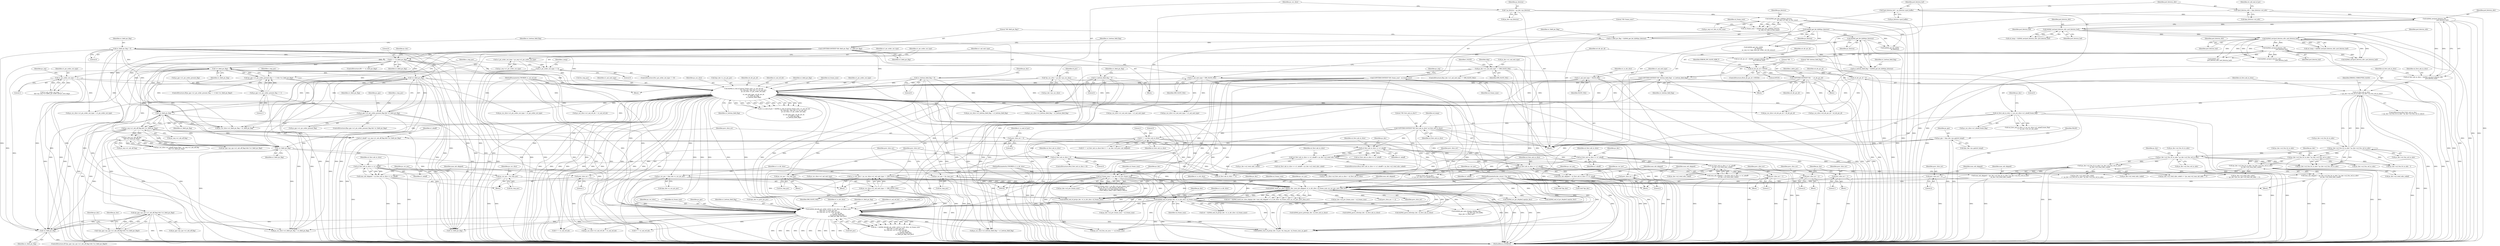 digraph "0_Android_8b5fd8f24eba5dd19ab2f80ea11a9125aa882ae2@pointer" {
"1001570" [label="(Call,(ps_pps->ps_sps->u1_mb_aff_flag) && (!u1_field_pic_flag))"];
"1000960" [label="(Call,ps_seq->u1_mb_aff_flag\n && (!u1_field_pic_flag))"];
"1000791" [label="(Call,ps_seq->u1_mb_aff_flag && (!u1_field_pic_flag))"];
"1000795" [label="(Call,!u1_field_pic_flag)"];
"1000692" [label="(Call,!u1_field_pic_flag)"];
"1000519" [label="(Call,u1_field_pic_flag = 0)"];
"1000632" [label="(Call,!u1_field_pic_flag)"];
"1000485" [label="(Call,COPYTHECONTEXT(\"SH: field_pic_flag\", u1_field_pic_flag))"];
"1000481" [label="(Call,u1_field_pic_flag = ih264d_get_bit_h264(ps_bitstrm))"];
"1000483" [label="(Call,ih264d_get_bit_h264(ps_bitstrm))"];
"1000467" [label="(Call,ih264d_get_bits_h264(ps_bitstrm,\n                                         ps_seq->u1_bits_in_frm_num))"];
"1000168" [label="(Call,* ps_bitstrm = ps_dec->ps_bitstrm)"];
"1000539" [label="(Call,0 == u1_field_pic_flag)"];
"1000744" [label="(Call,ih264d_is_end_of_pic(u2_frame_num, u1_nal_ref_idc,\n                                             &s_tmp_poc, &ps_dec->s_cur_pic_poc,\n                                            ps_cur_slice, u1_pic_order_cnt_type,\n\n                                             u1_nal_unit_type, u4_idr_pic_id,\n                                             u1_field_pic_flag,\n                                             u1_bottom_field_flag))"];
"1000472" [label="(Call,COPYTHECONTEXT(\"SH: frame_num\", u2_frame_num))"];
"1000465" [label="(Call,u2_frame_num = ih264d_get_bits_h264(ps_bitstrm,\n                                         ps_seq->u1_bits_in_frm_num))"];
"1000164" [label="(MethodParameterIn,UWORD8 u1_nal_ref_idc)"];
"1000176" [label="(Call,*ps_cur_slice = ps_dec->ps_cur_slice)"];
"1000663" [label="(Call,u1_pic_order_cnt_type == 1)"];
"1000592" [label="(Call,u1_pic_order_cnt_type == 0)"];
"1000586" [label="(Call,u1_pic_order_cnt_type = ps_seq->u1_pic_order_cnt_type)"];
"1000532" [label="(Call,u1_nal_unit_type = SLICE_NAL)"];
"1000550" [label="(Call,u1_nal_unit_type = IDR_SLICE_NAL)"];
"1000330" [label="(Call,ps_dec->u1_nal_unit_type == IDR_SLICE_NAL)"];
"1000564" [label="(Call,COPYTHECONTEXT(\"SH:  \", u4_idr_pic_id))"];
"1000559" [label="(Call,u4_idr_pic_id > 65535)"];
"1000553" [label="(Call,u4_idr_pic_id = ih264d_uev(pu4_bitstrm_ofst,\n                                   pu4_bitstrm_buf))"];
"1000555" [label="(Call,ih264d_uev(pu4_bitstrm_ofst,\n                                   pu4_bitstrm_buf))"];
"1000418" [label="(Call,ih264d_uev(pu4_bitstrm_ofst, pu4_bitstrm_buf))"];
"1000277" [label="(Call,ih264d_uev(pu4_bitstrm_ofst, pu4_bitstrm_buf))"];
"1000237" [label="(Call,ih264d_uev(pu4_bitstrm_ofst,\n                                     pu4_bitstrm_buf))"];
"1000209" [label="(Call,*pu4_bitstrm_ofst = &ps_bitstrm->u4_ofst)"];
"1000203" [label="(Call,*pu4_bitstrm_buf = ps_bitstrm->pu4_buffer)"];
"1000196" [label="(Call,u4_idr_pic_id = 0)"];
"1000488" [label="(Call,u1_bottom_field_flag = 0)"];
"1000505" [label="(Call,COPYTHECONTEXT(\"SH: bottom_field_flag\", u1_bottom_field_flag))"];
"1000501" [label="(Call,u1_bottom_field_flag = ih264d_get_bit_h264(ps_bitstrm))"];
"1000503" [label="(Call,ih264d_get_bit_h264(ps_bitstrm))"];
"1000522" [label="(Call,u1_bottom_field_flag = 0)"];
"1000626" [label="(Call,(ps_pps->u1_pic_order_present_flag == 1) && (!u1_field_pic_flag))"];
"1000627" [label="(Call,ps_pps->u1_pic_order_present_flag == 1)"];
"1000688" [label="(Call,ps_pps->u1_pic_order_present_flag && !u1_field_pic_flag)"];
"1000964" [label="(Call,!u1_field_pic_flag)"];
"1001576" [label="(Call,!u1_field_pic_flag)"];
"1001373" [label="(Call,ih264d_decode_pic_order_cnt(u1_is_idr_slice, u2_frame_num,\n &ps_dec->s_prev_pic_poc,\n &s_tmp_poc, ps_cur_slice, ps_pps,\n                                          u1_nal_ref_idc,\n                                          u1_bottom_field_flag,\n                                          u1_field_pic_flag, &i4_poc))"];
"1000882" [label="(Call,u1_is_idr_slice = ps_cur_slice->u1_nal_unit_type == IDR_SLICE_NAL)"];
"1000884" [label="(Call,ps_cur_slice->u1_nal_unit_type == IDR_SLICE_NAL)"];
"1000163" [label="(MethodParameterIn,UWORD8 u1_is_idr_slice)"];
"1001047" [label="(Call,ih264d_mark_err_slice_skip(ps_dec, num_mb_skipped, u1_is_idr_slice, u2_frame_num, ps_cur_poc, prev_slice_err))"];
"1000165" [label="(MethodParameterIn,dec_struct_t *ps_dec)"];
"1000905" [label="(Call,num_mb_skipped = u2_first_mb_in_slice << u1_mbaff)"];
"1000907" [label="(Call,u2_first_mb_in_slice << u1_mbaff)"];
"1000898" [label="(Call,u2_first_mb_in_slice > 0)"];
"1000373" [label="(Call,0 == u2_first_mb_in_slice)"];
"1000272" [label="(Call,COPYTHECONTEXT(\"SH: first_mb_in_slice\",u2_first_mb_in_slice))"];
"1000256" [label="(Call,u2_first_mb_in_slice << ps_cur_slice->u1_mbaff_frame_flag)"];
"1000241" [label="(Call,u2_first_mb_in_slice\n > (ps_dec->u2_frm_ht_in_mbs * ps_dec->u2_frm_wd_in_mbs))"];
"1000235" [label="(Call,u2_first_mb_in_slice = ih264d_uev(pu4_bitstrm_ofst,\n                                     pu4_bitstrm_buf))"];
"1000243" [label="(Call,ps_dec->u2_frm_ht_in_mbs * ps_dec->u2_frm_wd_in_mbs)"];
"1000789" [label="(Call,u1_mbaff = ps_seq->u1_mb_aff_flag && (!u1_field_pic_flag))"];
"1000986" [label="(Call,num_mb_skipped = (ps_dec->u2_frm_ht_in_mbs * ps_dec->u2_frm_wd_in_mbs)\n - ps_dec->u2_total_mbs_coded)"];
"1000988" [label="(Call,(ps_dec->u2_frm_ht_in_mbs * ps_dec->u2_frm_wd_in_mbs)\n - ps_dec->u2_total_mbs_coded)"];
"1000989" [label="(Call,ps_dec->u2_frm_ht_in_mbs * ps_dec->u2_frm_wd_in_mbs)"];
"1000976" [label="(Call,num_mb_skipped = u2_first_mb_in_slice << u1_mbaff)"];
"1000978" [label="(Call,u2_first_mb_in_slice << u1_mbaff)"];
"1000863" [label="(Call,num_mb_skipped = (ps_dec->u2_frm_ht_in_mbs * ps_dec->u2_frm_wd_in_mbs)\n - ps_dec->u2_total_mbs_coded)"];
"1000865" [label="(Call,(ps_dec->u2_frm_ht_in_mbs * ps_dec->u2_frm_wd_in_mbs)\n - ps_dec->u2_total_mbs_coded)"];
"1000866" [label="(Call,ps_dec->u2_frm_ht_in_mbs * ps_dec->u2_frm_wd_in_mbs)"];
"1001017" [label="(Call,num_mb_skipped = (u2_first_mb_in_slice << u1_mbaff)\n - ps_dec->u2_total_mbs_coded)"];
"1001019" [label="(Call,(u2_first_mb_in_slice << u1_mbaff)\n - ps_dec->u2_total_mbs_coded)"];
"1001020" [label="(Call,u2_first_mb_in_slice << u1_mbaff)"];
"1001007" [label="(Call,u2_first_mb_in_slice << u1_mbaff)"];
"1001006" [label="(Call,(u2_first_mb_in_slice << u1_mbaff) > ps_dec->u2_total_mbs_coded)"];
"1000809" [label="(Call,u2_frame_num != ps_dec->u2_prv_frame_num)"];
"1001026" [label="(Call,ps_cur_poc = &s_tmp_poc)"];
"1000910" [label="(Call,ps_cur_poc = &s_tmp_poc)"];
"1000876" [label="(Call,ps_cur_poc = &ps_dec->s_cur_pic_poc)"];
"1000999" [label="(Call,ps_cur_poc = &s_tmp_poc)"];
"1000983" [label="(Call,prev_slice_err = 2)"];
"1000843" [label="(Call,prev_slice_err = 2)"];
"1001014" [label="(Call,prev_slice_err = 2)"];
"1000973" [label="(Call,prev_slice_err = 1)"];
"1000797" [label="(Call,prev_slice_err = 0)"];
"1000838" [label="(Call,prev_slice_err = 1)"];
"1000902" [label="(Call,prev_slice_err = 1)"];
"1001252" [label="(Call,ih264d_end_of_pic(ps_dec, u1_is_idr_slice, u2_frame_num))"];
"1000430" [label="(Call,ps_pps = &ps_dec->ps_pps[u4_temp])"];
"1001569" [label="(Call,!((ps_pps->ps_sps->u1_mb_aff_flag) && (!u1_field_pic_flag)))"];
"1000919" [label="(Call,ps_cur_slice->u1_field_pic_flag = u1_field_pic_flag)"];
"1000977" [label="(Identifier,num_mb_skipped)"];
"1001047" [label="(Call,ih264d_mark_err_slice_skip(ps_dec, num_mb_skipped, u1_is_idr_slice, u2_frame_num, ps_cur_poc, prev_slice_err))"];
"1000990" [label="(Call,ps_dec->u2_frm_ht_in_mbs)"];
"1001006" [label="(Call,(u2_first_mb_in_slice << u1_mbaff) > ps_dec->u2_total_mbs_coded)"];
"1000258" [label="(Call,ps_cur_slice->u1_mbaff_frame_flag)"];
"1000257" [label="(Identifier,u2_first_mb_in_slice)"];
"1000487" [label="(Identifier,u1_field_pic_flag)"];
"1000373" [label="(Call,0 == u2_first_mb_in_slice)"];
"1001380" [label="(Call,&s_tmp_poc)"];
"1000210" [label="(Identifier,pu4_bitstrm_ofst)"];
"1002405" [label="(Call,ih264d_parse_islice(ps_dec, u2_first_mb_in_slice))"];
"1000905" [label="(Call,num_mb_skipped = u2_first_mb_in_slice << u1_mbaff)"];
"1000753" [label="(Identifier,ps_cur_slice)"];
"1000867" [label="(Call,ps_dec->u2_frm_ht_in_mbs)"];
"1000982" [label="(Block,)"];
"1000533" [label="(Identifier,u1_nal_unit_type)"];
"1001483" [label="(Call,ps_cur_slice->u1_nal_unit_type = u1_nal_unit_type)"];
"1000873" [label="(Call,ps_dec->u2_total_mbs_coded)"];
"1000985" [label="(Literal,2)"];
"1000484" [label="(Identifier,ps_bitstrm)"];
"1000431" [label="(Identifier,ps_pps)"];
"1001024" [label="(Identifier,ps_dec)"];
"1000331" [label="(Call,ps_dec->u1_nal_unit_type)"];
"1000483" [label="(Call,ih264d_get_bit_h264(ps_bitstrm))"];
"1000432" [label="(Call,&ps_dec->ps_pps[u4_temp])"];
"1000169" [label="(Identifier,ps_bitstrm)"];
"1000488" [label="(Call,u1_bottom_field_flag = 0)"];
"1000375" [label="(Identifier,u2_first_mb_in_slice)"];
"1000272" [label="(Call,COPYTHECONTEXT(\"SH: first_mb_in_slice\",u2_first_mb_in_slice))"];
"1001823" [label="(Call,0 == u1_nal_ref_idc)"];
"1000226" [label="(Identifier,u4_call_end_of_pic)"];
"1001018" [label="(Identifier,num_mb_skipped)"];
"1000910" [label="(Call,ps_cur_poc = &s_tmp_poc)"];
"1000521" [label="(Literal,0)"];
"1000789" [label="(Call,u1_mbaff = ps_seq->u1_mb_aff_flag && (!u1_field_pic_flag))"];
"1000279" [label="(Identifier,pu4_bitstrm_buf)"];
"1001028" [label="(Call,&s_tmp_poc)"];
"1000482" [label="(Identifier,u1_field_pic_flag)"];
"1000901" [label="(Block,)"];
"1000973" [label="(Call,prev_slice_err = 1)"];
"1000870" [label="(Call,ps_dec->u2_frm_wd_in_mbs)"];
"1000330" [label="(Call,ps_dec->u1_nal_unit_type == IDR_SLICE_NAL)"];
"1000586" [label="(Call,u1_pic_order_cnt_type = ps_seq->u1_pic_order_cnt_type)"];
"1000749" [label="(Call,&ps_dec->s_cur_pic_poc)"];
"1000545" [label="(Identifier,ps_dec)"];
"1000553" [label="(Call,u4_idr_pic_id = ih264d_uev(pu4_bitstrm_ofst,\n                                   pu4_bitstrm_buf))"];
"1000204" [label="(Identifier,pu4_bitstrm_buf)"];
"1001009" [label="(Identifier,u1_mbaff)"];
"1001234" [label="(Call,ih264d_end_of_pic(ps_dec, u1_is_idr_slice, u2_frame_num))"];
"1001382" [label="(Identifier,ps_cur_slice)"];
"1001026" [label="(Call,ps_cur_poc = &s_tmp_poc)"];
"1001570" [label="(Call,(ps_pps->ps_sps->u1_mb_aff_flag) && (!u1_field_pic_flag))"];
"1000692" [label="(Call,!u1_field_pic_flag)"];
"1001048" [label="(Identifier,ps_dec)"];
"1000420" [label="(Identifier,pu4_bitstrm_buf)"];
"1000997" [label="(Identifier,ps_dec)"];
"1000662" [label="(Call,u1_pic_order_cnt_type == 1\n && (!ps_seq->u1_delta_pic_order_always_zero_flag))"];
"1000262" [label="(Identifier,ps_dec)"];
"1000756" [label="(Identifier,u4_idr_pic_id)"];
"1000519" [label="(Call,u1_field_pic_flag = 0)"];
"1000166" [label="(Block,)"];
"1000198" [label="(Literal,0)"];
"1000842" [label="(Block,)"];
"1000960" [label="(Call,ps_seq->u1_mb_aff_flag\n && (!u1_field_pic_flag))"];
"1000798" [label="(Identifier,prev_slice_err)"];
"1001580" [label="(Identifier,ps_dec)"];
"1001034" [label="(Identifier,u2_first_mb_in_slice)"];
"1001032" [label="(Call,(u2_first_mb_in_slice << u1_mbaff) < ps_dec->u2_total_mbs_coded)"];
"1000504" [label="(Identifier,ps_bitstrm)"];
"1000418" [label="(Call,ih264d_uev(pu4_bitstrm_ofst, pu4_bitstrm_buf))"];
"1000419" [label="(Identifier,pu4_bitstrm_ofst)"];
"1000237" [label="(Call,ih264d_uev(pu4_bitstrm_ofst,\n                                     pu4_bitstrm_buf))"];
"1001088" [label="(Call,prev_slice_err == 2)"];
"1000951" [label="(Call,ps_cur_slice->u1_pic_order_cnt_type = u1_pic_order_cnt_type)"];
"1000472" [label="(Call,COPYTHECONTEXT(\"SH: frame_num\", u2_frame_num))"];
"1000986" [label="(Call,num_mb_skipped = (ps_dec->u2_frm_ht_in_mbs * ps_dec->u2_frm_wd_in_mbs)\n - ps_dec->u2_total_mbs_coded)"];
"1000235" [label="(Call,u2_first_mb_in_slice = ih264d_uev(pu4_bitstrm_ofst,\n                                     pu4_bitstrm_buf))"];
"1000790" [label="(Identifier,u1_mbaff)"];
"1000979" [label="(Identifier,u2_first_mb_in_slice)"];
"1000625" [label="(ControlStructure,if((ps_pps->u1_pic_order_present_flag == 1) && (!u1_field_pic_flag)))"];
"1000746" [label="(Identifier,u1_nal_ref_idc)"];
"1000469" [label="(Call,ps_seq->u1_bits_in_frm_num)"];
"1000440" [label="(Identifier,FALSE)"];
"1000566" [label="(Identifier,u4_idr_pic_id)"];
"1000668" [label="(Identifier,ps_seq)"];
"1000534" [label="(Identifier,SLICE_NAL)"];
"1000687" [label="(ControlStructure,if(ps_pps->u1_pic_order_present_flag && !u1_field_pic_flag))"];
"1000594" [label="(Literal,0)"];
"1000564" [label="(Call,COPYTHECONTEXT(\"SH:  \", u4_idr_pic_id))"];
"1002568" [label="(MethodReturn,WORD32)"];
"1000467" [label="(Call,ih264d_get_bits_h264(ps_bitstrm,\n                                         ps_seq->u1_bits_in_frm_num))"];
"1000273" [label="(Literal,\"SH: first_mb_in_slice\")"];
"1000877" [label="(Identifier,ps_cur_poc)"];
"1001373" [label="(Call,ih264d_decode_pic_order_cnt(u1_is_idr_slice, u2_frame_num,\n &ps_dec->s_prev_pic_poc,\n &s_tmp_poc, ps_cur_slice, ps_pps,\n                                          u1_nal_ref_idc,\n                                          u1_bottom_field_flag,\n                                          u1_field_pic_flag, &i4_poc))"];
"1001597" [label="(Call,ih264d_start_of_pic(ps_dec, i4_poc, &s_tmp_poc, u2_frame_num, ps_pps))"];
"1000468" [label="(Identifier,ps_bitstrm)"];
"1000240" [label="(ControlStructure,if(u2_first_mb_in_slice\n > (ps_dec->u2_frm_ht_in_mbs * ps_dec->u2_frm_wd_in_mbs)))"];
"1000592" [label="(Call,u1_pic_order_cnt_type == 0)"];
"1000904" [label="(Literal,1)"];
"1000275" [label="(Call,u4_temp = ih264d_uev(pu4_bitstrm_ofst, pu4_bitstrm_buf))"];
"1000587" [label="(Identifier,u1_pic_order_cnt_type)"];
"1001019" [label="(Call,(u2_first_mb_in_slice << u1_mbaff)\n - ps_dec->u2_total_mbs_coded)"];
"1000976" [label="(Call,num_mb_skipped = u2_first_mb_in_slice << u1_mbaff)"];
"1000946" [label="(Call,ps_cur_slice->u1_nal_ref_idc = u1_nal_ref_idc)"];
"1000537" [label="(Block,)"];
"1001586" [label="(Identifier,ps_dec)"];
"1001375" [label="(Identifier,u2_frame_num)"];
"1001387" [label="(Call,&i4_poc)"];
"1001013" [label="(Block,)"];
"1000983" [label="(Call,prev_slice_err = 2)"];
"1001571" [label="(Call,ps_pps->ps_sps->u1_mb_aff_flag)"];
"1000503" [label="(Call,ih264d_get_bit_h264(ps_bitstrm))"];
"1000758" [label="(Identifier,u1_bottom_field_flag)"];
"1001451" [label="(Call,ps_cur_slice->u4_idr_pic_id = u4_idr_pic_id)"];
"1001250" [label="(Call,ret = ih264d_end_of_pic(ps_dec, u1_is_idr_slice, u2_frame_num))"];
"1000597" [label="(Identifier,i_temp)"];
"1000177" [label="(Identifier,ps_cur_slice)"];
"1000911" [label="(Identifier,ps_cur_poc)"];
"1000256" [label="(Call,u2_first_mb_in_slice << ps_cur_slice->u1_mbaff_frame_flag)"];
"1000252" [label="(Identifier,ERROR_CORRUPTED_SLICE)"];
"1001265" [label="(Call,ps_dec->u2_prv_frame_num = u2_frame_num)"];
"1000205" [label="(Call,ps_bitstrm->pu4_buffer)"];
"1001529" [label="(Call,ih264d_get_bit_h264(\n                        ps_bitstrm))"];
"1000967" [label="(Block,)"];
"1000837" [label="(Block,)"];
"1000626" [label="(Call,(ps_pps->u1_pic_order_present_flag == 1) && (!u1_field_pic_flag))"];
"1000164" [label="(MethodParameterIn,UWORD8 u1_nal_ref_idc)"];
"1001011" [label="(Identifier,ps_dec)"];
"1000631" [label="(Literal,1)"];
"1000489" [label="(Identifier,u1_bottom_field_flag)"];
"1001051" [label="(Identifier,u2_frame_num)"];
"1000558" [label="(ControlStructure,if(u4_idr_pic_id > 65535))"];
"1000802" [label="(Identifier,i1_is_end_of_poc)"];
"1000914" [label="(Call,ps_cur_slice->u4_idr_pic_id = u4_idr_pic_id)"];
"1000849" [label="(Identifier,ps_dec)"];
"1000845" [label="(Literal,2)"];
"1001958" [label="(Call,ps_dec->u2_frm_ht_in_mbs - 1)"];
"1001383" [label="(Identifier,ps_pps)"];
"1000485" [label="(Call,COPYTHECONTEXT(\"SH: field_pic_flag\", u1_field_pic_flag))"];
"1001385" [label="(Identifier,u1_bottom_field_flag)"];
"1000742" [label="(Call,i1_is_end_of_poc = ih264d_is_end_of_pic(u2_frame_num, u1_nal_ref_idc,\n                                             &s_tmp_poc, &ps_dec->s_cur_pic_poc,\n                                            ps_cur_slice, u1_pic_order_cnt_type,\n\n                                             u1_nal_unit_type, u4_idr_pic_id,\n                                             u1_field_pic_flag,\n                                             u1_bottom_field_flag))"];
"1000538" [label="(ControlStructure,if(0 == u1_field_pic_flag))"];
"1000902" [label="(Call,prev_slice_err = 1)"];
"1000744" [label="(Call,ih264d_is_end_of_pic(u2_frame_num, u1_nal_ref_idc,\n                                             &s_tmp_poc, &ps_dec->s_cur_pic_poc,\n                                            ps_cur_slice, u1_pic_order_cnt_type,\n\n                                             u1_nal_unit_type, u4_idr_pic_id,\n                                             u1_field_pic_flag,\n                                             u1_bottom_field_flag))"];
"1000532" [label="(Call,u1_nal_unit_type = SLICE_NAL)"];
"1001838" [label="(Call,0 == u1_nal_ref_idc)"];
"1001015" [label="(Identifier,prev_slice_err)"];
"1000329" [label="(ControlStructure,if(ps_dec->u1_nal_unit_type == IDR_SLICE_NAL))"];
"1000993" [label="(Call,ps_dec->u2_frm_wd_in_mbs)"];
"1000757" [label="(Identifier,u1_field_pic_flag)"];
"1000507" [label="(Identifier,u1_bottom_field_flag)"];
"1000274" [label="(Identifier,u2_first_mb_in_slice)"];
"1000745" [label="(Identifier,u2_frame_num)"];
"1000524" [label="(Literal,0)"];
"1000276" [label="(Identifier,u4_temp)"];
"1000663" [label="(Call,u1_pic_order_cnt_type == 1)"];
"1001027" [label="(Identifier,ps_cur_poc)"];
"1001053" [label="(Identifier,prev_slice_err)"];
"1000569" [label="(Identifier,i_delta_poc)"];
"1000197" [label="(Identifier,u4_idr_pic_id)"];
"1000972" [label="(Block,)"];
"1000559" [label="(Call,u4_idr_pic_id > 65535)"];
"1000903" [label="(Identifier,prev_slice_err)"];
"1000552" [label="(Identifier,IDR_SLICE_NAL)"];
"1000627" [label="(Call,ps_pps->u1_pic_order_present_flag == 1)"];
"1000900" [label="(Literal,0)"];
"1000518" [label="(Block,)"];
"1000502" [label="(Identifier,u1_bottom_field_flag)"];
"1000754" [label="(Identifier,u1_pic_order_cnt_type)"];
"1000561" [label="(Literal,65535)"];
"1001023" [label="(Call,ps_dec->u2_total_mbs_coded)"];
"1000556" [label="(Identifier,pu4_bitstrm_ofst)"];
"1000506" [label="(Literal,\"SH: bottom_field_flag\")"];
"1000377" [label="(Literal,1)"];
"1001043" [label="(Identifier,prev_slice_err)"];
"1001000" [label="(Identifier,ps_cur_poc)"];
"1000430" [label="(Call,ps_pps = &ps_dec->ps_pps[u4_temp])"];
"1000550" [label="(Call,u1_nal_unit_type = IDR_SLICE_NAL)"];
"1001568" [label="(ControlStructure,if(!((ps_pps->ps_sps->u1_mb_aff_flag) && (!u1_field_pic_flag))))"];
"1000978" [label="(Call,u2_first_mb_in_slice << u1_mbaff)"];
"1000185" [label="(Identifier,i4_poc)"];
"1001553" [label="(Call,(ps_pps->ps_sps->u1_mb_aff_flag) && (!u1_field_pic_flag))"];
"1000899" [label="(Identifier,u2_first_mb_in_slice)"];
"1002474" [label="(Call,ih264d_parse_bslice(ps_dec, u2_first_mb_in_slice))"];
"1000242" [label="(Identifier,u2_first_mb_in_slice)"];
"1000796" [label="(Identifier,u1_field_pic_flag)"];
"1000486" [label="(Literal,\"SH: field_pic_flag\")"];
"1000243" [label="(Call,ps_dec->u2_frm_ht_in_mbs * ps_dec->u2_frm_wd_in_mbs)"];
"1001616" [label="(Call,ih264d_get_next_display_field(ps_dec,\n                                          ps_dec->ps_out_buffer,\n &(ps_dec->s_disp_op)))"];
"1001569" [label="(Call,!((ps_pps->ps_sps->u1_mb_aff_flag) && (!u1_field_pic_flag)))"];
"1000866" [label="(Call,ps_dec->u2_frm_ht_in_mbs * ps_dec->u2_frm_wd_in_mbs)"];
"1000827" [label="(Block,)"];
"1000965" [label="(Identifier,u1_field_pic_flag)"];
"1000505" [label="(Call,COPYTHECONTEXT(\"SH: bottom_field_flag\", u1_bottom_field_flag))"];
"1001252" [label="(Call,ih264d_end_of_pic(ps_dec, u1_is_idr_slice, u2_frame_num))"];
"1001498" [label="(Call,ps_cur_slice->u1_pic_order_cnt_type = u1_pic_order_cnt_type)"];
"1000817" [label="(Identifier,ps_dec)"];
"1000688" [label="(Call,ps_pps->u1_pic_order_present_flag && !u1_field_pic_flag)"];
"1000747" [label="(Call,&s_tmp_poc)"];
"1000591" [label="(ControlStructure,if(u1_pic_order_cnt_type == 0))"];
"1001376" [label="(Call,&ps_dec->s_prev_pic_poc)"];
"1000664" [label="(Identifier,u1_pic_order_cnt_type)"];
"1001787" [label="(Call,ps_err->u4_frm_sei_sync == u2_frame_num)"];
"1000541" [label="(Identifier,u1_field_pic_flag)"];
"1000843" [label="(Call,prev_slice_err = 2)"];
"1000241" [label="(Call,u2_first_mb_in_slice\n > (ps_dec->u2_frm_ht_in_mbs * ps_dec->u2_frm_wd_in_mbs))"];
"1000209" [label="(Call,*pu4_bitstrm_ofst = &ps_bitstrm->u4_ofst)"];
"1000924" [label="(Call,ps_cur_slice->u1_bottom_field_flag = u1_bottom_field_flag)"];
"1000791" [label="(Call,ps_seq->u1_mb_aff_flag && (!u1_field_pic_flag))"];
"1001224" [label="(Call,ih264d_end_of_pic_dispbuf_mgr(ps_dec))"];
"1000897" [label="(ControlStructure,if(u2_first_mb_in_slice > 0))"];
"1000593" [label="(Identifier,u1_pic_order_cnt_type)"];
"1000799" [label="(Literal,0)"];
"1001021" [label="(Identifier,u2_first_mb_in_slice)"];
"1001559" [label="(Call,!u1_field_pic_flag)"];
"1001052" [label="(Identifier,ps_cur_poc)"];
"1001049" [label="(Identifier,num_mb_skipped)"];
"1000964" [label="(Call,!u1_field_pic_flag)"];
"1000588" [label="(Call,ps_seq->u1_pic_order_cnt_type)"];
"1001374" [label="(Identifier,u1_is_idr_slice)"];
"1001671" [label="(Call,(void *)ps_dec)"];
"1000490" [label="(Literal,0)"];
"1000936" [label="(Call,ps_cur_slice->u1_nal_unit_type = u1_nal_unit_type)"];
"1001493" [label="(Call,ps_cur_slice->u1_nal_ref_idc = u1_nal_ref_idc)"];
"1001100" [label="(Call,ps_dec->u2_total_mbs_coded\n >= ps_dec->u2_frm_ht_in_mbs * ps_dec->u2_frm_wd_in_mbs)"];
"1001007" [label="(Call,u2_first_mb_in_slice << u1_mbaff)"];
"1000540" [label="(Literal,0)"];
"1000810" [label="(Identifier,u2_frame_num)"];
"1000372" [label="(Call,(0 == u2_first_mb_in_slice) && (1 == ps_dec->u4_prev_nal_skipped))"];
"1001050" [label="(Identifier,u1_is_idr_slice)"];
"1001045" [label="(Call,ret = ih264d_mark_err_slice_skip(ps_dec, num_mb_skipped, u1_is_idr_slice, u2_frame_num, ps_cur_poc, prev_slice_err))"];
"1001253" [label="(Identifier,ps_dec)"];
"1001254" [label="(Identifier,u1_is_idr_slice)"];
"1000792" [label="(Call,ps_seq->u1_mb_aff_flag)"];
"1000795" [label="(Call,!u1_field_pic_flag)"];
"1000888" [label="(Identifier,IDR_SLICE_NAL)"];
"1000975" [label="(Literal,1)"];
"1000539" [label="(Call,0 == u1_field_pic_flag)"];
"1000560" [label="(Identifier,u4_idr_pic_id)"];
"1000999" [label="(Call,ps_cur_poc = &s_tmp_poc)"];
"1000563" [label="(Identifier,ERROR_INV_SLICE_HDR_T)"];
"1000864" [label="(Identifier,num_mb_skipped)"];
"1000713" [label="(Identifier,ps_pps)"];
"1000689" [label="(Call,ps_pps->u1_pic_order_present_flag)"];
"1000908" [label="(Identifier,u2_first_mb_in_slice)"];
"1000865" [label="(Call,(ps_dec->u2_frm_ht_in_mbs * ps_dec->u2_frm_wd_in_mbs)\n - ps_dec->u2_total_mbs_coded)"];
"1000912" [label="(Call,&s_tmp_poc)"];
"1000916" [label="(Identifier,ps_cur_slice)"];
"1000481" [label="(Call,u1_field_pic_flag = ih264d_get_bit_h264(ps_bitstrm))"];
"1000278" [label="(Identifier,pu4_bitstrm_ofst)"];
"1000989" [label="(Call,ps_dec->u2_frm_ht_in_mbs * ps_dec->u2_frm_wd_in_mbs)"];
"1000374" [label="(Literal,0)"];
"1000693" [label="(Identifier,u1_field_pic_flag)"];
"1000416" [label="(Call,u4_temp = ih264d_uev(pu4_bitstrm_ofst, pu4_bitstrm_buf))"];
"1000565" [label="(Literal,\"SH:  \")"];
"1000698" [label="(Identifier,s_tmp_poc)"];
"1000884" [label="(Call,ps_cur_slice->u1_nal_unit_type == IDR_SLICE_NAL)"];
"1001005" [label="(ControlStructure,if((u2_first_mb_in_slice << u1_mbaff) > ps_dec->u2_total_mbs_coded))"];
"1001001" [label="(Call,&s_tmp_poc)"];
"1000203" [label="(Call,*pu4_bitstrm_buf = ps_bitstrm->pu4_buffer)"];
"1000501" [label="(Call,u1_bottom_field_flag = ih264d_get_bit_h264(ps_bitstrm))"];
"1000632" [label="(Call,!u1_field_pic_flag)"];
"1000878" [label="(Call,&ps_dec->s_cur_pic_poc)"];
"1000255" [label="(Call,(u2_first_mb_in_slice << ps_cur_slice->u1_mbaff_frame_flag)\n <= ps_dec->u2_cur_mb_addr)"];
"1001016" [label="(Literal,2)"];
"1000493" [label="(Block,)"];
"1000808" [label="(Call,u2_frame_num != ps_dec->u2_prv_frame_num\n && ps_dec->u1_top_bottom_decoded != 0\n && ps_dec->u1_top_bottom_decoded\n != (TOP_FIELD_ONLY | BOT_FIELD_ONLY))"];
"1001576" [label="(Call,!u1_field_pic_flag)"];
"1000598" [label="(Call,ih264d_get_bits_h264(\n                        ps_bitstrm,\n                        ps_seq->u1_log2_max_pic_order_cnt_lsb_minus))"];
"1001010" [label="(Call,ps_dec->u2_total_mbs_coded)"];
"1000555" [label="(Call,ih264d_uev(pu4_bitstrm_ofst,\n                                   pu4_bitstrm_buf))"];
"1001715" [label="(Call,(void *)ps_dec)"];
"1000522" [label="(Call,u1_bottom_field_flag = 0)"];
"1000277" [label="(Call,ih264d_uev(pu4_bitstrm_ofst, pu4_bitstrm_buf))"];
"1000839" [label="(Identifier,prev_slice_err)"];
"1001371" [label="(Call,ret = ih264d_decode_pic_order_cnt(u1_is_idr_slice, u2_frame_num,\n &ps_dec->s_prev_pic_poc,\n &s_tmp_poc, ps_cur_slice, ps_pps,\n                                          u1_nal_ref_idc,\n                                          u1_bottom_field_flag,\n                                          u1_field_pic_flag, &i4_poc))"];
"1000909" [label="(Identifier,u1_mbaff)"];
"1000211" [label="(Call,&ps_bitstrm->u4_ofst)"];
"1000178" [label="(Call,ps_dec->ps_cur_slice)"];
"1000956" [label="(Call,ps_cur_slice->u1_mbaff_frame_flag = ps_seq->u1_mb_aff_flag\n && (!u1_field_pic_flag))"];
"1000176" [label="(Call,*ps_cur_slice = ps_dec->ps_cur_slice)"];
"1000170" [label="(Call,ps_dec->ps_bitstrm)"];
"1000639" [label="(Call,ih264d_sev(\n                            pu4_bitstrm_ofst, pu4_bitstrm_buf))"];
"1000906" [label="(Identifier,num_mb_skipped)"];
"1000236" [label="(Identifier,u2_first_mb_in_slice)"];
"1000811" [label="(Call,ps_dec->u2_prv_frame_num)"];
"1001014" [label="(Call,prev_slice_err = 2)"];
"1000755" [label="(Identifier,u1_nal_unit_type)"];
"1000637" [label="(Identifier,s_tmp_poc)"];
"1000247" [label="(Call,ps_dec->u2_frm_wd_in_mbs)"];
"1000473" [label="(Literal,\"SH: frame_num\")"];
"1000334" [label="(Identifier,IDR_SLICE_NAL)"];
"1002526" [label="(Call,ps_dec->u2_total_mbs_coded >= (ps_seq->u2_max_mb_addr + 1))"];
"1002440" [label="(Call,ih264d_parse_pslice(ps_dec, u2_first_mb_in_slice))"];
"1001020" [label="(Call,u2_first_mb_in_slice << u1_mbaff)"];
"1000527" [label="(Identifier,ps_dec)"];
"1000883" [label="(Identifier,u1_is_idr_slice)"];
"1000520" [label="(Identifier,u1_field_pic_flag)"];
"1001022" [label="(Identifier,u1_mbaff)"];
"1000650" [label="(Identifier,s_tmp_poc)"];
"1000492" [label="(Identifier,u1_field_pic_flag)"];
"1001008" [label="(Identifier,u2_first_mb_in_slice)"];
"1000876" [label="(Call,ps_cur_poc = &ps_dec->s_cur_pic_poc)"];
"1001386" [label="(Identifier,u1_field_pic_flag)"];
"1000557" [label="(Identifier,pu4_bitstrm_buf)"];
"1000168" [label="(Call,* ps_bitstrm = ps_dec->ps_bitstrm)"];
"1001384" [label="(Identifier,u1_nal_ref_idc)"];
"1000244" [label="(Call,ps_dec->u2_frm_ht_in_mbs)"];
"1000863" [label="(Call,num_mb_skipped = (ps_dec->u2_frm_ht_in_mbs * ps_dec->u2_frm_wd_in_mbs)\n - ps_dec->u2_total_mbs_coded)"];
"1001461" [label="(Call,ps_cur_slice->u1_field_pic_flag = u1_field_pic_flag)"];
"1000797" [label="(Call,prev_slice_err = 0)"];
"1000523" [label="(Identifier,u1_bottom_field_flag)"];
"1001591" [label="(Call,u2_first_mb_in_slice == 0)"];
"1000677" [label="(Call,ih264d_sev(pu4_bitstrm_ofst,\n                                                         pu4_bitstrm_buf))"];
"1000987" [label="(Identifier,num_mb_skipped)"];
"1000348" [label="(Identifier,I_SLICE)"];
"1000874" [label="(Identifier,ps_dec)"];
"1000961" [label="(Call,ps_seq->u1_mb_aff_flag)"];
"1001033" [label="(Call,u2_first_mb_in_slice << u1_mbaff)"];
"1001189" [label="(Call,ps_dec->u2_total_mbs_coded\n == (ps_dec->ps_cur_sps->u2_max_mb_addr + 1))"];
"1001104" [label="(Call,ps_dec->u2_frm_ht_in_mbs * ps_dec->u2_frm_wd_in_mbs)"];
"1000840" [label="(Literal,1)"];
"1000480" [label="(Block,)"];
"1000474" [label="(Identifier,u2_frame_num)"];
"1000337" [label="(Identifier,skip)"];
"1000536" [label="(Identifier,u1_is_idr_slice)"];
"1000465" [label="(Call,u2_frame_num = ih264d_get_bits_h264(ps_bitstrm,\n                                         ps_seq->u1_bits_in_frm_num))"];
"1000984" [label="(Identifier,prev_slice_err)"];
"1001075" [label="(Call,ps_dec->u2_prv_frame_num = u2_frame_num)"];
"1000996" [label="(Call,ps_dec->u2_total_mbs_coded)"];
"1000554" [label="(Identifier,u4_idr_pic_id)"];
"1000885" [label="(Call,ps_cur_slice->u1_nal_unit_type)"];
"1000988" [label="(Call,(ps_dec->u2_frm_ht_in_mbs * ps_dec->u2_frm_wd_in_mbs)\n - ps_dec->u2_total_mbs_coded)"];
"1000809" [label="(Call,u2_frame_num != ps_dec->u2_prv_frame_num)"];
"1001128" [label="(Call,ih264d_err_pic_dispbuf_mgr(ps_dec))"];
"1000665" [label="(Literal,1)"];
"1000974" [label="(Identifier,prev_slice_err)"];
"1000838" [label="(Call,prev_slice_err = 1)"];
"1001577" [label="(Identifier,u1_field_pic_flag)"];
"1001456" [label="(Call,ps_cur_slice->u2_first_mb_in_slice = u2_first_mb_in_slice)"];
"1000196" [label="(Call,u4_idr_pic_id = 0)"];
"1001017" [label="(Call,num_mb_skipped = (u2_first_mb_in_slice << u1_mbaff)\n - ps_dec->u2_total_mbs_coded)"];
"1000633" [label="(Identifier,u1_field_pic_flag)"];
"1000718" [label="(Call,ih264d_uev(pu4_bitstrm_ofst, pu4_bitstrm_buf))"];
"1001255" [label="(Identifier,u2_frame_num)"];
"1000478" [label="(Identifier,ps_seq)"];
"1000628" [label="(Call,ps_pps->u1_pic_order_present_flag)"];
"1001466" [label="(Call,ps_cur_slice->u1_bottom_field_flag = u1_bottom_field_flag)"];
"1000165" [label="(MethodParameterIn,dec_struct_t *ps_dec)"];
"1000466" [label="(Identifier,u2_frame_num)"];
"1000898" [label="(Call,u2_first_mb_in_slice > 0)"];
"1000907" [label="(Call,u2_first_mb_in_slice << u1_mbaff)"];
"1000882" [label="(Call,u1_is_idr_slice = ps_cur_slice->u1_nal_unit_type == IDR_SLICE_NAL)"];
"1000163" [label="(MethodParameterIn,UWORD8 u1_is_idr_slice)"];
"1001884" [label="(Call,u2_first_mb_in_slice\n << ps_cur_slice->u1_mbaff_frame_flag)"];
"1000551" [label="(Identifier,u1_nal_unit_type)"];
"1000238" [label="(Identifier,pu4_bitstrm_ofst)"];
"1000844" [label="(Identifier,prev_slice_err)"];
"1000980" [label="(Identifier,u1_mbaff)"];
"1001070" [label="(Call,ps_cur_slice->u1_bottom_field_flag = u1_bottom_field_flag)"];
"1000239" [label="(Identifier,pu4_bitstrm_buf)"];
"1001570" -> "1001569"  [label="AST: "];
"1001570" -> "1001571"  [label="CFG: "];
"1001570" -> "1001576"  [label="CFG: "];
"1001571" -> "1001570"  [label="AST: "];
"1001576" -> "1001570"  [label="AST: "];
"1001569" -> "1001570"  [label="CFG: "];
"1001570" -> "1002568"  [label="DDG: "];
"1001570" -> "1002568"  [label="DDG: "];
"1001570" -> "1001569"  [label="DDG: "];
"1001570" -> "1001569"  [label="DDG: "];
"1000960" -> "1001570"  [label="DDG: "];
"1000791" -> "1001570"  [label="DDG: "];
"1001576" -> "1001570"  [label="DDG: "];
"1000960" -> "1000956"  [label="AST: "];
"1000960" -> "1000961"  [label="CFG: "];
"1000960" -> "1000964"  [label="CFG: "];
"1000961" -> "1000960"  [label="AST: "];
"1000964" -> "1000960"  [label="AST: "];
"1000956" -> "1000960"  [label="CFG: "];
"1000960" -> "1002568"  [label="DDG: "];
"1000960" -> "1002568"  [label="DDG: "];
"1000960" -> "1000956"  [label="DDG: "];
"1000960" -> "1000956"  [label="DDG: "];
"1000791" -> "1000960"  [label="DDG: "];
"1000791" -> "1000960"  [label="DDG: "];
"1000964" -> "1000960"  [label="DDG: "];
"1000960" -> "1001553"  [label="DDG: "];
"1000791" -> "1000789"  [label="AST: "];
"1000791" -> "1000792"  [label="CFG: "];
"1000791" -> "1000795"  [label="CFG: "];
"1000792" -> "1000791"  [label="AST: "];
"1000795" -> "1000791"  [label="AST: "];
"1000789" -> "1000791"  [label="CFG: "];
"1000791" -> "1002568"  [label="DDG: "];
"1000791" -> "1002568"  [label="DDG: "];
"1000791" -> "1000789"  [label="DDG: "];
"1000791" -> "1000789"  [label="DDG: "];
"1000795" -> "1000791"  [label="DDG: "];
"1000626" -> "1000791"  [label="DDG: "];
"1000688" -> "1000791"  [label="DDG: "];
"1000791" -> "1001553"  [label="DDG: "];
"1000795" -> "1000796"  [label="CFG: "];
"1000796" -> "1000795"  [label="AST: "];
"1000795" -> "1002568"  [label="DDG: "];
"1000692" -> "1000795"  [label="DDG: "];
"1000744" -> "1000795"  [label="DDG: "];
"1000519" -> "1000795"  [label="DDG: "];
"1000632" -> "1000795"  [label="DDG: "];
"1000485" -> "1000795"  [label="DDG: "];
"1000539" -> "1000795"  [label="DDG: "];
"1000795" -> "1000919"  [label="DDG: "];
"1000795" -> "1000964"  [label="DDG: "];
"1000795" -> "1001373"  [label="DDG: "];
"1000795" -> "1001461"  [label="DDG: "];
"1000795" -> "1001559"  [label="DDG: "];
"1000795" -> "1001576"  [label="DDG: "];
"1000692" -> "1000688"  [label="AST: "];
"1000692" -> "1000693"  [label="CFG: "];
"1000693" -> "1000692"  [label="AST: "];
"1000688" -> "1000692"  [label="CFG: "];
"1000692" -> "1002568"  [label="DDG: "];
"1000692" -> "1000688"  [label="DDG: "];
"1000519" -> "1000692"  [label="DDG: "];
"1000632" -> "1000692"  [label="DDG: "];
"1000485" -> "1000692"  [label="DDG: "];
"1000539" -> "1000692"  [label="DDG: "];
"1000692" -> "1000744"  [label="DDG: "];
"1000692" -> "1000919"  [label="DDG: "];
"1000692" -> "1000964"  [label="DDG: "];
"1000692" -> "1001373"  [label="DDG: "];
"1000692" -> "1001461"  [label="DDG: "];
"1000692" -> "1001559"  [label="DDG: "];
"1000692" -> "1001576"  [label="DDG: "];
"1000519" -> "1000518"  [label="AST: "];
"1000519" -> "1000521"  [label="CFG: "];
"1000520" -> "1000519"  [label="AST: "];
"1000521" -> "1000519"  [label="AST: "];
"1000523" -> "1000519"  [label="CFG: "];
"1000519" -> "1002568"  [label="DDG: "];
"1000519" -> "1000539"  [label="DDG: "];
"1000519" -> "1000632"  [label="DDG: "];
"1000519" -> "1000744"  [label="DDG: "];
"1000519" -> "1000919"  [label="DDG: "];
"1000519" -> "1000964"  [label="DDG: "];
"1000519" -> "1001373"  [label="DDG: "];
"1000519" -> "1001461"  [label="DDG: "];
"1000519" -> "1001559"  [label="DDG: "];
"1000519" -> "1001576"  [label="DDG: "];
"1000632" -> "1000626"  [label="AST: "];
"1000632" -> "1000633"  [label="CFG: "];
"1000633" -> "1000632"  [label="AST: "];
"1000626" -> "1000632"  [label="CFG: "];
"1000632" -> "1002568"  [label="DDG: "];
"1000632" -> "1000626"  [label="DDG: "];
"1000485" -> "1000632"  [label="DDG: "];
"1000539" -> "1000632"  [label="DDG: "];
"1000632" -> "1000744"  [label="DDG: "];
"1000632" -> "1000919"  [label="DDG: "];
"1000632" -> "1000964"  [label="DDG: "];
"1000632" -> "1001373"  [label="DDG: "];
"1000632" -> "1001461"  [label="DDG: "];
"1000632" -> "1001559"  [label="DDG: "];
"1000632" -> "1001576"  [label="DDG: "];
"1000485" -> "1000480"  [label="AST: "];
"1000485" -> "1000487"  [label="CFG: "];
"1000486" -> "1000485"  [label="AST: "];
"1000487" -> "1000485"  [label="AST: "];
"1000489" -> "1000485"  [label="CFG: "];
"1000485" -> "1002568"  [label="DDG: "];
"1000485" -> "1002568"  [label="DDG: "];
"1000481" -> "1000485"  [label="DDG: "];
"1000485" -> "1000539"  [label="DDG: "];
"1000485" -> "1000744"  [label="DDG: "];
"1000485" -> "1000919"  [label="DDG: "];
"1000485" -> "1000964"  [label="DDG: "];
"1000485" -> "1001373"  [label="DDG: "];
"1000485" -> "1001461"  [label="DDG: "];
"1000485" -> "1001559"  [label="DDG: "];
"1000485" -> "1001576"  [label="DDG: "];
"1000481" -> "1000480"  [label="AST: "];
"1000481" -> "1000483"  [label="CFG: "];
"1000482" -> "1000481"  [label="AST: "];
"1000483" -> "1000481"  [label="AST: "];
"1000486" -> "1000481"  [label="CFG: "];
"1000481" -> "1002568"  [label="DDG: "];
"1000483" -> "1000481"  [label="DDG: "];
"1000483" -> "1000484"  [label="CFG: "];
"1000484" -> "1000483"  [label="AST: "];
"1000483" -> "1002568"  [label="DDG: "];
"1000467" -> "1000483"  [label="DDG: "];
"1000483" -> "1000503"  [label="DDG: "];
"1000483" -> "1000598"  [label="DDG: "];
"1000483" -> "1001529"  [label="DDG: "];
"1000467" -> "1000465"  [label="AST: "];
"1000467" -> "1000469"  [label="CFG: "];
"1000468" -> "1000467"  [label="AST: "];
"1000469" -> "1000467"  [label="AST: "];
"1000465" -> "1000467"  [label="CFG: "];
"1000467" -> "1002568"  [label="DDG: "];
"1000467" -> "1002568"  [label="DDG: "];
"1000467" -> "1000465"  [label="DDG: "];
"1000467" -> "1000465"  [label="DDG: "];
"1000168" -> "1000467"  [label="DDG: "];
"1000467" -> "1000598"  [label="DDG: "];
"1000467" -> "1001529"  [label="DDG: "];
"1000168" -> "1000166"  [label="AST: "];
"1000168" -> "1000170"  [label="CFG: "];
"1000169" -> "1000168"  [label="AST: "];
"1000170" -> "1000168"  [label="AST: "];
"1000177" -> "1000168"  [label="CFG: "];
"1000168" -> "1002568"  [label="DDG: "];
"1000168" -> "1002568"  [label="DDG: "];
"1000539" -> "1000538"  [label="AST: "];
"1000539" -> "1000541"  [label="CFG: "];
"1000540" -> "1000539"  [label="AST: "];
"1000541" -> "1000539"  [label="AST: "];
"1000545" -> "1000539"  [label="CFG: "];
"1000551" -> "1000539"  [label="CFG: "];
"1000539" -> "1002568"  [label="DDG: "];
"1000539" -> "1002568"  [label="DDG: "];
"1000539" -> "1000744"  [label="DDG: "];
"1000539" -> "1000919"  [label="DDG: "];
"1000539" -> "1000964"  [label="DDG: "];
"1000539" -> "1001373"  [label="DDG: "];
"1000539" -> "1001461"  [label="DDG: "];
"1000539" -> "1001559"  [label="DDG: "];
"1000539" -> "1001576"  [label="DDG: "];
"1000744" -> "1000742"  [label="AST: "];
"1000744" -> "1000758"  [label="CFG: "];
"1000745" -> "1000744"  [label="AST: "];
"1000746" -> "1000744"  [label="AST: "];
"1000747" -> "1000744"  [label="AST: "];
"1000749" -> "1000744"  [label="AST: "];
"1000753" -> "1000744"  [label="AST: "];
"1000754" -> "1000744"  [label="AST: "];
"1000755" -> "1000744"  [label="AST: "];
"1000756" -> "1000744"  [label="AST: "];
"1000757" -> "1000744"  [label="AST: "];
"1000758" -> "1000744"  [label="AST: "];
"1000742" -> "1000744"  [label="CFG: "];
"1000744" -> "1002568"  [label="DDG: "];
"1000744" -> "1002568"  [label="DDG: "];
"1000744" -> "1002568"  [label="DDG: "];
"1000744" -> "1002568"  [label="DDG: "];
"1000744" -> "1002568"  [label="DDG: "];
"1000744" -> "1002568"  [label="DDG: "];
"1000744" -> "1002568"  [label="DDG: "];
"1000744" -> "1002568"  [label="DDG: "];
"1000744" -> "1002568"  [label="DDG: "];
"1000744" -> "1002568"  [label="DDG: "];
"1000744" -> "1000742"  [label="DDG: "];
"1000744" -> "1000742"  [label="DDG: "];
"1000744" -> "1000742"  [label="DDG: "];
"1000744" -> "1000742"  [label="DDG: "];
"1000744" -> "1000742"  [label="DDG: "];
"1000744" -> "1000742"  [label="DDG: "];
"1000744" -> "1000742"  [label="DDG: "];
"1000744" -> "1000742"  [label="DDG: "];
"1000744" -> "1000742"  [label="DDG: "];
"1000744" -> "1000742"  [label="DDG: "];
"1000472" -> "1000744"  [label="DDG: "];
"1000164" -> "1000744"  [label="DDG: "];
"1000176" -> "1000744"  [label="DDG: "];
"1000663" -> "1000744"  [label="DDG: "];
"1000532" -> "1000744"  [label="DDG: "];
"1000550" -> "1000744"  [label="DDG: "];
"1000564" -> "1000744"  [label="DDG: "];
"1000196" -> "1000744"  [label="DDG: "];
"1000488" -> "1000744"  [label="DDG: "];
"1000505" -> "1000744"  [label="DDG: "];
"1000522" -> "1000744"  [label="DDG: "];
"1000744" -> "1000809"  [label="DDG: "];
"1000744" -> "1000876"  [label="DDG: "];
"1000744" -> "1000910"  [label="DDG: "];
"1000744" -> "1000914"  [label="DDG: "];
"1000744" -> "1000919"  [label="DDG: "];
"1000744" -> "1000924"  [label="DDG: "];
"1000744" -> "1000936"  [label="DDG: "];
"1000744" -> "1000946"  [label="DDG: "];
"1000744" -> "1000951"  [label="DDG: "];
"1000744" -> "1000964"  [label="DDG: "];
"1000744" -> "1000999"  [label="DDG: "];
"1000744" -> "1001026"  [label="DDG: "];
"1000744" -> "1001047"  [label="DDG: "];
"1000744" -> "1001070"  [label="DDG: "];
"1000744" -> "1001234"  [label="DDG: "];
"1000744" -> "1001252"  [label="DDG: "];
"1000744" -> "1001265"  [label="DDG: "];
"1000744" -> "1001373"  [label="DDG: "];
"1000744" -> "1001373"  [label="DDG: "];
"1000744" -> "1001373"  [label="DDG: "];
"1000744" -> "1001373"  [label="DDG: "];
"1000744" -> "1001373"  [label="DDG: "];
"1000744" -> "1001373"  [label="DDG: "];
"1000744" -> "1001451"  [label="DDG: "];
"1000744" -> "1001461"  [label="DDG: "];
"1000744" -> "1001466"  [label="DDG: "];
"1000744" -> "1001483"  [label="DDG: "];
"1000744" -> "1001493"  [label="DDG: "];
"1000744" -> "1001498"  [label="DDG: "];
"1000744" -> "1001559"  [label="DDG: "];
"1000744" -> "1001576"  [label="DDG: "];
"1000744" -> "1001597"  [label="DDG: "];
"1000744" -> "1001597"  [label="DDG: "];
"1000744" -> "1001787"  [label="DDG: "];
"1000744" -> "1001823"  [label="DDG: "];
"1000744" -> "1001838"  [label="DDG: "];
"1000472" -> "1000166"  [label="AST: "];
"1000472" -> "1000474"  [label="CFG: "];
"1000473" -> "1000472"  [label="AST: "];
"1000474" -> "1000472"  [label="AST: "];
"1000478" -> "1000472"  [label="CFG: "];
"1000472" -> "1002568"  [label="DDG: "];
"1000472" -> "1002568"  [label="DDG: "];
"1000465" -> "1000472"  [label="DDG: "];
"1000472" -> "1000809"  [label="DDG: "];
"1000472" -> "1001047"  [label="DDG: "];
"1000472" -> "1001234"  [label="DDG: "];
"1000472" -> "1001252"  [label="DDG: "];
"1000472" -> "1001265"  [label="DDG: "];
"1000472" -> "1001373"  [label="DDG: "];
"1000472" -> "1001597"  [label="DDG: "];
"1000472" -> "1001787"  [label="DDG: "];
"1000465" -> "1000166"  [label="AST: "];
"1000466" -> "1000465"  [label="AST: "];
"1000473" -> "1000465"  [label="CFG: "];
"1000465" -> "1002568"  [label="DDG: "];
"1000164" -> "1000162"  [label="AST: "];
"1000164" -> "1002568"  [label="DDG: "];
"1000164" -> "1000946"  [label="DDG: "];
"1000164" -> "1001373"  [label="DDG: "];
"1000164" -> "1001493"  [label="DDG: "];
"1000164" -> "1001823"  [label="DDG: "];
"1000164" -> "1001838"  [label="DDG: "];
"1000176" -> "1000166"  [label="AST: "];
"1000176" -> "1000178"  [label="CFG: "];
"1000177" -> "1000176"  [label="AST: "];
"1000178" -> "1000176"  [label="AST: "];
"1000185" -> "1000176"  [label="CFG: "];
"1000176" -> "1002568"  [label="DDG: "];
"1000176" -> "1002568"  [label="DDG: "];
"1000176" -> "1001373"  [label="DDG: "];
"1000663" -> "1000662"  [label="AST: "];
"1000663" -> "1000665"  [label="CFG: "];
"1000664" -> "1000663"  [label="AST: "];
"1000665" -> "1000663"  [label="AST: "];
"1000668" -> "1000663"  [label="CFG: "];
"1000662" -> "1000663"  [label="CFG: "];
"1000663" -> "1002568"  [label="DDG: "];
"1000663" -> "1000662"  [label="DDG: "];
"1000663" -> "1000662"  [label="DDG: "];
"1000592" -> "1000663"  [label="DDG: "];
"1000663" -> "1000951"  [label="DDG: "];
"1000663" -> "1001498"  [label="DDG: "];
"1000592" -> "1000591"  [label="AST: "];
"1000592" -> "1000594"  [label="CFG: "];
"1000593" -> "1000592"  [label="AST: "];
"1000594" -> "1000592"  [label="AST: "];
"1000597" -> "1000592"  [label="CFG: "];
"1000650" -> "1000592"  [label="CFG: "];
"1000592" -> "1002568"  [label="DDG: "];
"1000592" -> "1002568"  [label="DDG: "];
"1000586" -> "1000592"  [label="DDG: "];
"1000586" -> "1000166"  [label="AST: "];
"1000586" -> "1000588"  [label="CFG: "];
"1000587" -> "1000586"  [label="AST: "];
"1000588" -> "1000586"  [label="AST: "];
"1000593" -> "1000586"  [label="CFG: "];
"1000586" -> "1002568"  [label="DDG: "];
"1000532" -> "1000166"  [label="AST: "];
"1000532" -> "1000534"  [label="CFG: "];
"1000533" -> "1000532"  [label="AST: "];
"1000534" -> "1000532"  [label="AST: "];
"1000536" -> "1000532"  [label="CFG: "];
"1000532" -> "1002568"  [label="DDG: "];
"1000532" -> "1002568"  [label="DDG: "];
"1000532" -> "1000936"  [label="DDG: "];
"1000532" -> "1001483"  [label="DDG: "];
"1000550" -> "1000537"  [label="AST: "];
"1000550" -> "1000552"  [label="CFG: "];
"1000551" -> "1000550"  [label="AST: "];
"1000552" -> "1000550"  [label="AST: "];
"1000554" -> "1000550"  [label="CFG: "];
"1000550" -> "1002568"  [label="DDG: "];
"1000550" -> "1002568"  [label="DDG: "];
"1000330" -> "1000550"  [label="DDG: "];
"1000550" -> "1000936"  [label="DDG: "];
"1000550" -> "1001483"  [label="DDG: "];
"1000330" -> "1000329"  [label="AST: "];
"1000330" -> "1000334"  [label="CFG: "];
"1000331" -> "1000330"  [label="AST: "];
"1000334" -> "1000330"  [label="AST: "];
"1000337" -> "1000330"  [label="CFG: "];
"1000348" -> "1000330"  [label="CFG: "];
"1000330" -> "1002568"  [label="DDG: "];
"1000330" -> "1002568"  [label="DDG: "];
"1000330" -> "1002568"  [label="DDG: "];
"1000330" -> "1000884"  [label="DDG: "];
"1000564" -> "1000537"  [label="AST: "];
"1000564" -> "1000566"  [label="CFG: "];
"1000565" -> "1000564"  [label="AST: "];
"1000566" -> "1000564"  [label="AST: "];
"1000569" -> "1000564"  [label="CFG: "];
"1000564" -> "1002568"  [label="DDG: "];
"1000564" -> "1002568"  [label="DDG: "];
"1000559" -> "1000564"  [label="DDG: "];
"1000564" -> "1000914"  [label="DDG: "];
"1000564" -> "1001451"  [label="DDG: "];
"1000559" -> "1000558"  [label="AST: "];
"1000559" -> "1000561"  [label="CFG: "];
"1000560" -> "1000559"  [label="AST: "];
"1000561" -> "1000559"  [label="AST: "];
"1000563" -> "1000559"  [label="CFG: "];
"1000565" -> "1000559"  [label="CFG: "];
"1000559" -> "1002568"  [label="DDG: "];
"1000559" -> "1002568"  [label="DDG: "];
"1000553" -> "1000559"  [label="DDG: "];
"1000553" -> "1000537"  [label="AST: "];
"1000553" -> "1000555"  [label="CFG: "];
"1000554" -> "1000553"  [label="AST: "];
"1000555" -> "1000553"  [label="AST: "];
"1000560" -> "1000553"  [label="CFG: "];
"1000553" -> "1002568"  [label="DDG: "];
"1000555" -> "1000553"  [label="DDG: "];
"1000555" -> "1000553"  [label="DDG: "];
"1000555" -> "1000557"  [label="CFG: "];
"1000556" -> "1000555"  [label="AST: "];
"1000557" -> "1000555"  [label="AST: "];
"1000555" -> "1002568"  [label="DDG: "];
"1000555" -> "1002568"  [label="DDG: "];
"1000418" -> "1000555"  [label="DDG: "];
"1000418" -> "1000555"  [label="DDG: "];
"1000555" -> "1000639"  [label="DDG: "];
"1000555" -> "1000639"  [label="DDG: "];
"1000555" -> "1000677"  [label="DDG: "];
"1000555" -> "1000677"  [label="DDG: "];
"1000555" -> "1000718"  [label="DDG: "];
"1000555" -> "1000718"  [label="DDG: "];
"1000418" -> "1000416"  [label="AST: "];
"1000418" -> "1000420"  [label="CFG: "];
"1000419" -> "1000418"  [label="AST: "];
"1000420" -> "1000418"  [label="AST: "];
"1000416" -> "1000418"  [label="CFG: "];
"1000418" -> "1002568"  [label="DDG: "];
"1000418" -> "1002568"  [label="DDG: "];
"1000418" -> "1000416"  [label="DDG: "];
"1000418" -> "1000416"  [label="DDG: "];
"1000277" -> "1000418"  [label="DDG: "];
"1000277" -> "1000418"  [label="DDG: "];
"1000418" -> "1000639"  [label="DDG: "];
"1000418" -> "1000639"  [label="DDG: "];
"1000418" -> "1000677"  [label="DDG: "];
"1000418" -> "1000677"  [label="DDG: "];
"1000418" -> "1000718"  [label="DDG: "];
"1000418" -> "1000718"  [label="DDG: "];
"1000277" -> "1000275"  [label="AST: "];
"1000277" -> "1000279"  [label="CFG: "];
"1000278" -> "1000277"  [label="AST: "];
"1000279" -> "1000277"  [label="AST: "];
"1000275" -> "1000277"  [label="CFG: "];
"1000277" -> "1002568"  [label="DDG: "];
"1000277" -> "1002568"  [label="DDG: "];
"1000277" -> "1000275"  [label="DDG: "];
"1000277" -> "1000275"  [label="DDG: "];
"1000237" -> "1000277"  [label="DDG: "];
"1000237" -> "1000277"  [label="DDG: "];
"1000237" -> "1000235"  [label="AST: "];
"1000237" -> "1000239"  [label="CFG: "];
"1000238" -> "1000237"  [label="AST: "];
"1000239" -> "1000237"  [label="AST: "];
"1000235" -> "1000237"  [label="CFG: "];
"1000237" -> "1002568"  [label="DDG: "];
"1000237" -> "1002568"  [label="DDG: "];
"1000237" -> "1000235"  [label="DDG: "];
"1000237" -> "1000235"  [label="DDG: "];
"1000209" -> "1000237"  [label="DDG: "];
"1000203" -> "1000237"  [label="DDG: "];
"1000209" -> "1000166"  [label="AST: "];
"1000209" -> "1000211"  [label="CFG: "];
"1000210" -> "1000209"  [label="AST: "];
"1000211" -> "1000209"  [label="AST: "];
"1000226" -> "1000209"  [label="CFG: "];
"1000209" -> "1002568"  [label="DDG: "];
"1000203" -> "1000166"  [label="AST: "];
"1000203" -> "1000205"  [label="CFG: "];
"1000204" -> "1000203"  [label="AST: "];
"1000205" -> "1000203"  [label="AST: "];
"1000210" -> "1000203"  [label="CFG: "];
"1000203" -> "1002568"  [label="DDG: "];
"1000196" -> "1000166"  [label="AST: "];
"1000196" -> "1000198"  [label="CFG: "];
"1000197" -> "1000196"  [label="AST: "];
"1000198" -> "1000196"  [label="AST: "];
"1000204" -> "1000196"  [label="CFG: "];
"1000196" -> "1002568"  [label="DDG: "];
"1000196" -> "1000914"  [label="DDG: "];
"1000196" -> "1001451"  [label="DDG: "];
"1000488" -> "1000480"  [label="AST: "];
"1000488" -> "1000490"  [label="CFG: "];
"1000489" -> "1000488"  [label="AST: "];
"1000490" -> "1000488"  [label="AST: "];
"1000492" -> "1000488"  [label="CFG: "];
"1000488" -> "1002568"  [label="DDG: "];
"1000488" -> "1000924"  [label="DDG: "];
"1000488" -> "1001070"  [label="DDG: "];
"1000488" -> "1001373"  [label="DDG: "];
"1000488" -> "1001466"  [label="DDG: "];
"1000505" -> "1000493"  [label="AST: "];
"1000505" -> "1000507"  [label="CFG: "];
"1000506" -> "1000505"  [label="AST: "];
"1000507" -> "1000505"  [label="AST: "];
"1000533" -> "1000505"  [label="CFG: "];
"1000505" -> "1002568"  [label="DDG: "];
"1000505" -> "1002568"  [label="DDG: "];
"1000501" -> "1000505"  [label="DDG: "];
"1000505" -> "1000924"  [label="DDG: "];
"1000505" -> "1001070"  [label="DDG: "];
"1000505" -> "1001373"  [label="DDG: "];
"1000505" -> "1001466"  [label="DDG: "];
"1000501" -> "1000493"  [label="AST: "];
"1000501" -> "1000503"  [label="CFG: "];
"1000502" -> "1000501"  [label="AST: "];
"1000503" -> "1000501"  [label="AST: "];
"1000506" -> "1000501"  [label="CFG: "];
"1000501" -> "1002568"  [label="DDG: "];
"1000503" -> "1000501"  [label="DDG: "];
"1000503" -> "1000504"  [label="CFG: "];
"1000504" -> "1000503"  [label="AST: "];
"1000503" -> "1002568"  [label="DDG: "];
"1000503" -> "1000598"  [label="DDG: "];
"1000503" -> "1001529"  [label="DDG: "];
"1000522" -> "1000518"  [label="AST: "];
"1000522" -> "1000524"  [label="CFG: "];
"1000523" -> "1000522"  [label="AST: "];
"1000524" -> "1000522"  [label="AST: "];
"1000527" -> "1000522"  [label="CFG: "];
"1000522" -> "1002568"  [label="DDG: "];
"1000522" -> "1000924"  [label="DDG: "];
"1000522" -> "1001070"  [label="DDG: "];
"1000522" -> "1001373"  [label="DDG: "];
"1000522" -> "1001466"  [label="DDG: "];
"1000626" -> "1000625"  [label="AST: "];
"1000626" -> "1000627"  [label="CFG: "];
"1000627" -> "1000626"  [label="AST: "];
"1000637" -> "1000626"  [label="CFG: "];
"1000650" -> "1000626"  [label="CFG: "];
"1000626" -> "1002568"  [label="DDG: "];
"1000626" -> "1002568"  [label="DDG: "];
"1000626" -> "1002568"  [label="DDG: "];
"1000627" -> "1000626"  [label="DDG: "];
"1000627" -> "1000626"  [label="DDG: "];
"1000626" -> "1000688"  [label="DDG: "];
"1000627" -> "1000631"  [label="CFG: "];
"1000628" -> "1000627"  [label="AST: "];
"1000631" -> "1000627"  [label="AST: "];
"1000633" -> "1000627"  [label="CFG: "];
"1000627" -> "1002568"  [label="DDG: "];
"1000627" -> "1000688"  [label="DDG: "];
"1000688" -> "1000687"  [label="AST: "];
"1000688" -> "1000689"  [label="CFG: "];
"1000689" -> "1000688"  [label="AST: "];
"1000698" -> "1000688"  [label="CFG: "];
"1000713" -> "1000688"  [label="CFG: "];
"1000688" -> "1002568"  [label="DDG: "];
"1000688" -> "1002568"  [label="DDG: "];
"1000688" -> "1002568"  [label="DDG: "];
"1000964" -> "1000965"  [label="CFG: "];
"1000965" -> "1000964"  [label="AST: "];
"1000964" -> "1002568"  [label="DDG: "];
"1000964" -> "1001373"  [label="DDG: "];
"1000964" -> "1001461"  [label="DDG: "];
"1000964" -> "1001559"  [label="DDG: "];
"1000964" -> "1001576"  [label="DDG: "];
"1001576" -> "1001577"  [label="CFG: "];
"1001577" -> "1001576"  [label="AST: "];
"1001576" -> "1002568"  [label="DDG: "];
"1001373" -> "1001576"  [label="DDG: "];
"1001373" -> "1001371"  [label="AST: "];
"1001373" -> "1001387"  [label="CFG: "];
"1001374" -> "1001373"  [label="AST: "];
"1001375" -> "1001373"  [label="AST: "];
"1001376" -> "1001373"  [label="AST: "];
"1001380" -> "1001373"  [label="AST: "];
"1001382" -> "1001373"  [label="AST: "];
"1001383" -> "1001373"  [label="AST: "];
"1001384" -> "1001373"  [label="AST: "];
"1001385" -> "1001373"  [label="AST: "];
"1001386" -> "1001373"  [label="AST: "];
"1001387" -> "1001373"  [label="AST: "];
"1001371" -> "1001373"  [label="CFG: "];
"1001373" -> "1002568"  [label="DDG: "];
"1001373" -> "1002568"  [label="DDG: "];
"1001373" -> "1002568"  [label="DDG: "];
"1001373" -> "1002568"  [label="DDG: "];
"1001373" -> "1002568"  [label="DDG: "];
"1001373" -> "1002568"  [label="DDG: "];
"1001373" -> "1002568"  [label="DDG: "];
"1001373" -> "1002568"  [label="DDG: "];
"1001373" -> "1002568"  [label="DDG: "];
"1001373" -> "1002568"  [label="DDG: "];
"1001373" -> "1001371"  [label="DDG: "];
"1001373" -> "1001371"  [label="DDG: "];
"1001373" -> "1001371"  [label="DDG: "];
"1001373" -> "1001371"  [label="DDG: "];
"1001373" -> "1001371"  [label="DDG: "];
"1001373" -> "1001371"  [label="DDG: "];
"1001373" -> "1001371"  [label="DDG: "];
"1001373" -> "1001371"  [label="DDG: "];
"1001373" -> "1001371"  [label="DDG: "];
"1001373" -> "1001371"  [label="DDG: "];
"1000882" -> "1001373"  [label="DDG: "];
"1001047" -> "1001373"  [label="DDG: "];
"1001047" -> "1001373"  [label="DDG: "];
"1001252" -> "1001373"  [label="DDG: "];
"1001252" -> "1001373"  [label="DDG: "];
"1000163" -> "1001373"  [label="DDG: "];
"1000809" -> "1001373"  [label="DDG: "];
"1000430" -> "1001373"  [label="DDG: "];
"1001373" -> "1001461"  [label="DDG: "];
"1001373" -> "1001466"  [label="DDG: "];
"1001373" -> "1001493"  [label="DDG: "];
"1001373" -> "1001559"  [label="DDG: "];
"1001373" -> "1001597"  [label="DDG: "];
"1001373" -> "1001597"  [label="DDG: "];
"1001373" -> "1001597"  [label="DDG: "];
"1001373" -> "1001787"  [label="DDG: "];
"1001373" -> "1001823"  [label="DDG: "];
"1001373" -> "1001838"  [label="DDG: "];
"1000882" -> "1000827"  [label="AST: "];
"1000882" -> "1000884"  [label="CFG: "];
"1000883" -> "1000882"  [label="AST: "];
"1000884" -> "1000882"  [label="AST: "];
"1001043" -> "1000882"  [label="CFG: "];
"1000882" -> "1002568"  [label="DDG: "];
"1000882" -> "1002568"  [label="DDG: "];
"1000884" -> "1000882"  [label="DDG: "];
"1000884" -> "1000882"  [label="DDG: "];
"1000163" -> "1000882"  [label="DDG: "];
"1000882" -> "1001047"  [label="DDG: "];
"1000882" -> "1001234"  [label="DDG: "];
"1000882" -> "1001252"  [label="DDG: "];
"1000884" -> "1000888"  [label="CFG: "];
"1000885" -> "1000884"  [label="AST: "];
"1000888" -> "1000884"  [label="AST: "];
"1000884" -> "1002568"  [label="DDG: "];
"1000884" -> "1002568"  [label="DDG: "];
"1000163" -> "1000162"  [label="AST: "];
"1000163" -> "1002568"  [label="DDG: "];
"1000163" -> "1001047"  [label="DDG: "];
"1000163" -> "1001234"  [label="DDG: "];
"1000163" -> "1001252"  [label="DDG: "];
"1001047" -> "1001045"  [label="AST: "];
"1001047" -> "1001053"  [label="CFG: "];
"1001048" -> "1001047"  [label="AST: "];
"1001049" -> "1001047"  [label="AST: "];
"1001050" -> "1001047"  [label="AST: "];
"1001051" -> "1001047"  [label="AST: "];
"1001052" -> "1001047"  [label="AST: "];
"1001053" -> "1001047"  [label="AST: "];
"1001045" -> "1001047"  [label="CFG: "];
"1001047" -> "1002568"  [label="DDG: "];
"1001047" -> "1002568"  [label="DDG: "];
"1001047" -> "1002568"  [label="DDG: "];
"1001047" -> "1002568"  [label="DDG: "];
"1001047" -> "1002568"  [label="DDG: "];
"1001047" -> "1002568"  [label="DDG: "];
"1001047" -> "1001045"  [label="DDG: "];
"1001047" -> "1001045"  [label="DDG: "];
"1001047" -> "1001045"  [label="DDG: "];
"1001047" -> "1001045"  [label="DDG: "];
"1001047" -> "1001045"  [label="DDG: "];
"1001047" -> "1001045"  [label="DDG: "];
"1000165" -> "1001047"  [label="DDG: "];
"1000905" -> "1001047"  [label="DDG: "];
"1000986" -> "1001047"  [label="DDG: "];
"1000976" -> "1001047"  [label="DDG: "];
"1000863" -> "1001047"  [label="DDG: "];
"1001017" -> "1001047"  [label="DDG: "];
"1000809" -> "1001047"  [label="DDG: "];
"1001026" -> "1001047"  [label="DDG: "];
"1000910" -> "1001047"  [label="DDG: "];
"1000876" -> "1001047"  [label="DDG: "];
"1000999" -> "1001047"  [label="DDG: "];
"1000983" -> "1001047"  [label="DDG: "];
"1000843" -> "1001047"  [label="DDG: "];
"1001014" -> "1001047"  [label="DDG: "];
"1000973" -> "1001047"  [label="DDG: "];
"1000797" -> "1001047"  [label="DDG: "];
"1000838" -> "1001047"  [label="DDG: "];
"1000902" -> "1001047"  [label="DDG: "];
"1001047" -> "1001075"  [label="DDG: "];
"1001047" -> "1001088"  [label="DDG: "];
"1001047" -> "1001128"  [label="DDG: "];
"1001047" -> "1001224"  [label="DDG: "];
"1001047" -> "1001234"  [label="DDG: "];
"1001047" -> "1001234"  [label="DDG: "];
"1001047" -> "1001252"  [label="DDG: "];
"1001047" -> "1001252"  [label="DDG: "];
"1001047" -> "1001252"  [label="DDG: "];
"1001047" -> "1001265"  [label="DDG: "];
"1001047" -> "1001597"  [label="DDG: "];
"1001047" -> "1001597"  [label="DDG: "];
"1001047" -> "1001616"  [label="DDG: "];
"1001047" -> "1001787"  [label="DDG: "];
"1001047" -> "1002405"  [label="DDG: "];
"1001047" -> "1002440"  [label="DDG: "];
"1001047" -> "1002474"  [label="DDG: "];
"1000165" -> "1000162"  [label="AST: "];
"1000165" -> "1002568"  [label="DDG: "];
"1000165" -> "1001128"  [label="DDG: "];
"1000165" -> "1001224"  [label="DDG: "];
"1000165" -> "1001234"  [label="DDG: "];
"1000165" -> "1001252"  [label="DDG: "];
"1000165" -> "1001597"  [label="DDG: "];
"1000165" -> "1001616"  [label="DDG: "];
"1000165" -> "1001671"  [label="DDG: "];
"1000165" -> "1001715"  [label="DDG: "];
"1000165" -> "1002405"  [label="DDG: "];
"1000165" -> "1002440"  [label="DDG: "];
"1000165" -> "1002474"  [label="DDG: "];
"1000905" -> "1000901"  [label="AST: "];
"1000905" -> "1000907"  [label="CFG: "];
"1000906" -> "1000905"  [label="AST: "];
"1000907" -> "1000905"  [label="AST: "];
"1000911" -> "1000905"  [label="CFG: "];
"1000905" -> "1002568"  [label="DDG: "];
"1000905" -> "1002568"  [label="DDG: "];
"1000907" -> "1000905"  [label="DDG: "];
"1000907" -> "1000905"  [label="DDG: "];
"1000907" -> "1000909"  [label="CFG: "];
"1000908" -> "1000907"  [label="AST: "];
"1000909" -> "1000907"  [label="AST: "];
"1000907" -> "1002568"  [label="DDG: "];
"1000907" -> "1002568"  [label="DDG: "];
"1000898" -> "1000907"  [label="DDG: "];
"1000789" -> "1000907"  [label="DDG: "];
"1000907" -> "1001456"  [label="DDG: "];
"1000907" -> "1001591"  [label="DDG: "];
"1000907" -> "1001884"  [label="DDG: "];
"1000898" -> "1000897"  [label="AST: "];
"1000898" -> "1000900"  [label="CFG: "];
"1000899" -> "1000898"  [label="AST: "];
"1000900" -> "1000898"  [label="AST: "];
"1000903" -> "1000898"  [label="CFG: "];
"1001043" -> "1000898"  [label="CFG: "];
"1000898" -> "1002568"  [label="DDG: "];
"1000898" -> "1002568"  [label="DDG: "];
"1000373" -> "1000898"  [label="DDG: "];
"1000272" -> "1000898"  [label="DDG: "];
"1000898" -> "1001456"  [label="DDG: "];
"1000898" -> "1001591"  [label="DDG: "];
"1000898" -> "1001884"  [label="DDG: "];
"1000373" -> "1000372"  [label="AST: "];
"1000373" -> "1000375"  [label="CFG: "];
"1000374" -> "1000373"  [label="AST: "];
"1000375" -> "1000373"  [label="AST: "];
"1000377" -> "1000373"  [label="CFG: "];
"1000372" -> "1000373"  [label="CFG: "];
"1000373" -> "1002568"  [label="DDG: "];
"1000373" -> "1000372"  [label="DDG: "];
"1000373" -> "1000372"  [label="DDG: "];
"1000272" -> "1000373"  [label="DDG: "];
"1000373" -> "1000978"  [label="DDG: "];
"1000373" -> "1001007"  [label="DDG: "];
"1000373" -> "1001456"  [label="DDG: "];
"1000373" -> "1001591"  [label="DDG: "];
"1000373" -> "1001884"  [label="DDG: "];
"1000272" -> "1000166"  [label="AST: "];
"1000272" -> "1000274"  [label="CFG: "];
"1000273" -> "1000272"  [label="AST: "];
"1000274" -> "1000272"  [label="AST: "];
"1000276" -> "1000272"  [label="CFG: "];
"1000272" -> "1002568"  [label="DDG: "];
"1000272" -> "1002568"  [label="DDG: "];
"1000256" -> "1000272"  [label="DDG: "];
"1000272" -> "1000978"  [label="DDG: "];
"1000272" -> "1001007"  [label="DDG: "];
"1000272" -> "1001456"  [label="DDG: "];
"1000272" -> "1001591"  [label="DDG: "];
"1000272" -> "1001884"  [label="DDG: "];
"1000256" -> "1000255"  [label="AST: "];
"1000256" -> "1000258"  [label="CFG: "];
"1000257" -> "1000256"  [label="AST: "];
"1000258" -> "1000256"  [label="AST: "];
"1000262" -> "1000256"  [label="CFG: "];
"1000256" -> "1002568"  [label="DDG: "];
"1000256" -> "1002568"  [label="DDG: "];
"1000256" -> "1000255"  [label="DDG: "];
"1000256" -> "1000255"  [label="DDG: "];
"1000241" -> "1000256"  [label="DDG: "];
"1000256" -> "1001884"  [label="DDG: "];
"1000241" -> "1000240"  [label="AST: "];
"1000241" -> "1000243"  [label="CFG: "];
"1000242" -> "1000241"  [label="AST: "];
"1000243" -> "1000241"  [label="AST: "];
"1000252" -> "1000241"  [label="CFG: "];
"1000257" -> "1000241"  [label="CFG: "];
"1000241" -> "1002568"  [label="DDG: "];
"1000241" -> "1002568"  [label="DDG: "];
"1000241" -> "1002568"  [label="DDG: "];
"1000235" -> "1000241"  [label="DDG: "];
"1000243" -> "1000241"  [label="DDG: "];
"1000243" -> "1000241"  [label="DDG: "];
"1000235" -> "1000166"  [label="AST: "];
"1000236" -> "1000235"  [label="AST: "];
"1000242" -> "1000235"  [label="CFG: "];
"1000235" -> "1002568"  [label="DDG: "];
"1000243" -> "1000247"  [label="CFG: "];
"1000244" -> "1000243"  [label="AST: "];
"1000247" -> "1000243"  [label="AST: "];
"1000243" -> "1002568"  [label="DDG: "];
"1000243" -> "1002568"  [label="DDG: "];
"1000243" -> "1000866"  [label="DDG: "];
"1000243" -> "1000866"  [label="DDG: "];
"1000243" -> "1000989"  [label="DDG: "];
"1000243" -> "1000989"  [label="DDG: "];
"1000243" -> "1001104"  [label="DDG: "];
"1000243" -> "1001104"  [label="DDG: "];
"1000243" -> "1001958"  [label="DDG: "];
"1000789" -> "1000166"  [label="AST: "];
"1000790" -> "1000789"  [label="AST: "];
"1000798" -> "1000789"  [label="CFG: "];
"1000789" -> "1002568"  [label="DDG: "];
"1000789" -> "1002568"  [label="DDG: "];
"1000789" -> "1000978"  [label="DDG: "];
"1000789" -> "1001007"  [label="DDG: "];
"1000986" -> "1000982"  [label="AST: "];
"1000986" -> "1000988"  [label="CFG: "];
"1000987" -> "1000986"  [label="AST: "];
"1000988" -> "1000986"  [label="AST: "];
"1001000" -> "1000986"  [label="CFG: "];
"1000986" -> "1002568"  [label="DDG: "];
"1000986" -> "1002568"  [label="DDG: "];
"1000988" -> "1000986"  [label="DDG: "];
"1000988" -> "1000986"  [label="DDG: "];
"1000988" -> "1000996"  [label="CFG: "];
"1000989" -> "1000988"  [label="AST: "];
"1000996" -> "1000988"  [label="AST: "];
"1000988" -> "1002568"  [label="DDG: "];
"1000988" -> "1002568"  [label="DDG: "];
"1000989" -> "1000988"  [label="DDG: "];
"1000989" -> "1000988"  [label="DDG: "];
"1000988" -> "1001100"  [label="DDG: "];
"1000988" -> "1001189"  [label="DDG: "];
"1000988" -> "1002526"  [label="DDG: "];
"1000989" -> "1000993"  [label="CFG: "];
"1000990" -> "1000989"  [label="AST: "];
"1000993" -> "1000989"  [label="AST: "];
"1000997" -> "1000989"  [label="CFG: "];
"1000989" -> "1002568"  [label="DDG: "];
"1000989" -> "1002568"  [label="DDG: "];
"1000989" -> "1001104"  [label="DDG: "];
"1000989" -> "1001104"  [label="DDG: "];
"1000989" -> "1001958"  [label="DDG: "];
"1000976" -> "1000972"  [label="AST: "];
"1000976" -> "1000978"  [label="CFG: "];
"1000977" -> "1000976"  [label="AST: "];
"1000978" -> "1000976"  [label="AST: "];
"1001000" -> "1000976"  [label="CFG: "];
"1000976" -> "1002568"  [label="DDG: "];
"1000976" -> "1002568"  [label="DDG: "];
"1000978" -> "1000976"  [label="DDG: "];
"1000978" -> "1000976"  [label="DDG: "];
"1000978" -> "1000980"  [label="CFG: "];
"1000979" -> "1000978"  [label="AST: "];
"1000980" -> "1000978"  [label="AST: "];
"1000978" -> "1002568"  [label="DDG: "];
"1000978" -> "1002568"  [label="DDG: "];
"1000978" -> "1001456"  [label="DDG: "];
"1000978" -> "1001591"  [label="DDG: "];
"1000978" -> "1001884"  [label="DDG: "];
"1000863" -> "1000827"  [label="AST: "];
"1000863" -> "1000865"  [label="CFG: "];
"1000864" -> "1000863"  [label="AST: "];
"1000865" -> "1000863"  [label="AST: "];
"1000877" -> "1000863"  [label="CFG: "];
"1000863" -> "1002568"  [label="DDG: "];
"1000863" -> "1002568"  [label="DDG: "];
"1000865" -> "1000863"  [label="DDG: "];
"1000865" -> "1000863"  [label="DDG: "];
"1000865" -> "1000873"  [label="CFG: "];
"1000866" -> "1000865"  [label="AST: "];
"1000873" -> "1000865"  [label="AST: "];
"1000865" -> "1002568"  [label="DDG: "];
"1000865" -> "1002568"  [label="DDG: "];
"1000866" -> "1000865"  [label="DDG: "];
"1000866" -> "1000865"  [label="DDG: "];
"1000865" -> "1001100"  [label="DDG: "];
"1000865" -> "1001189"  [label="DDG: "];
"1000865" -> "1002526"  [label="DDG: "];
"1000866" -> "1000870"  [label="CFG: "];
"1000867" -> "1000866"  [label="AST: "];
"1000870" -> "1000866"  [label="AST: "];
"1000874" -> "1000866"  [label="CFG: "];
"1000866" -> "1002568"  [label="DDG: "];
"1000866" -> "1002568"  [label="DDG: "];
"1000866" -> "1001104"  [label="DDG: "];
"1000866" -> "1001104"  [label="DDG: "];
"1000866" -> "1001958"  [label="DDG: "];
"1001017" -> "1001013"  [label="AST: "];
"1001017" -> "1001019"  [label="CFG: "];
"1001018" -> "1001017"  [label="AST: "];
"1001019" -> "1001017"  [label="AST: "];
"1001027" -> "1001017"  [label="CFG: "];
"1001017" -> "1002568"  [label="DDG: "];
"1001017" -> "1002568"  [label="DDG: "];
"1001019" -> "1001017"  [label="DDG: "];
"1001019" -> "1001017"  [label="DDG: "];
"1001019" -> "1001023"  [label="CFG: "];
"1001020" -> "1001019"  [label="AST: "];
"1001023" -> "1001019"  [label="AST: "];
"1001019" -> "1002568"  [label="DDG: "];
"1001019" -> "1002568"  [label="DDG: "];
"1001020" -> "1001019"  [label="DDG: "];
"1001020" -> "1001019"  [label="DDG: "];
"1001006" -> "1001019"  [label="DDG: "];
"1001019" -> "1001100"  [label="DDG: "];
"1001019" -> "1001189"  [label="DDG: "];
"1001019" -> "1002526"  [label="DDG: "];
"1001020" -> "1001022"  [label="CFG: "];
"1001021" -> "1001020"  [label="AST: "];
"1001022" -> "1001020"  [label="AST: "];
"1001024" -> "1001020"  [label="CFG: "];
"1001020" -> "1002568"  [label="DDG: "];
"1001020" -> "1002568"  [label="DDG: "];
"1001007" -> "1001020"  [label="DDG: "];
"1001007" -> "1001020"  [label="DDG: "];
"1001020" -> "1001456"  [label="DDG: "];
"1001020" -> "1001591"  [label="DDG: "];
"1001020" -> "1001884"  [label="DDG: "];
"1001007" -> "1001006"  [label="AST: "];
"1001007" -> "1001009"  [label="CFG: "];
"1001008" -> "1001007"  [label="AST: "];
"1001009" -> "1001007"  [label="AST: "];
"1001011" -> "1001007"  [label="CFG: "];
"1001007" -> "1001006"  [label="DDG: "];
"1001007" -> "1001006"  [label="DDG: "];
"1001007" -> "1001033"  [label="DDG: "];
"1001007" -> "1001033"  [label="DDG: "];
"1001006" -> "1001005"  [label="AST: "];
"1001006" -> "1001010"  [label="CFG: "];
"1001010" -> "1001006"  [label="AST: "];
"1001015" -> "1001006"  [label="CFG: "];
"1001034" -> "1001006"  [label="CFG: "];
"1001006" -> "1002568"  [label="DDG: "];
"1001006" -> "1001032"  [label="DDG: "];
"1000809" -> "1000808"  [label="AST: "];
"1000809" -> "1000811"  [label="CFG: "];
"1000810" -> "1000809"  [label="AST: "];
"1000811" -> "1000809"  [label="AST: "];
"1000817" -> "1000809"  [label="CFG: "];
"1000808" -> "1000809"  [label="CFG: "];
"1000809" -> "1002568"  [label="DDG: "];
"1000809" -> "1002568"  [label="DDG: "];
"1000809" -> "1000808"  [label="DDG: "];
"1000809" -> "1000808"  [label="DDG: "];
"1000809" -> "1001234"  [label="DDG: "];
"1000809" -> "1001252"  [label="DDG: "];
"1000809" -> "1001265"  [label="DDG: "];
"1000809" -> "1001597"  [label="DDG: "];
"1000809" -> "1001787"  [label="DDG: "];
"1001026" -> "1001013"  [label="AST: "];
"1001026" -> "1001028"  [label="CFG: "];
"1001027" -> "1001026"  [label="AST: "];
"1001028" -> "1001026"  [label="AST: "];
"1001043" -> "1001026"  [label="CFG: "];
"1001026" -> "1002568"  [label="DDG: "];
"1001026" -> "1002568"  [label="DDG: "];
"1000910" -> "1000901"  [label="AST: "];
"1000910" -> "1000912"  [label="CFG: "];
"1000911" -> "1000910"  [label="AST: "];
"1000912" -> "1000910"  [label="AST: "];
"1000916" -> "1000910"  [label="CFG: "];
"1000910" -> "1002568"  [label="DDG: "];
"1000910" -> "1002568"  [label="DDG: "];
"1000876" -> "1000827"  [label="AST: "];
"1000876" -> "1000878"  [label="CFG: "];
"1000877" -> "1000876"  [label="AST: "];
"1000878" -> "1000876"  [label="AST: "];
"1000883" -> "1000876"  [label="CFG: "];
"1000876" -> "1002568"  [label="DDG: "];
"1000876" -> "1002568"  [label="DDG: "];
"1000999" -> "1000967"  [label="AST: "];
"1000999" -> "1001001"  [label="CFG: "];
"1001000" -> "1000999"  [label="AST: "];
"1001001" -> "1000999"  [label="AST: "];
"1001043" -> "1000999"  [label="CFG: "];
"1000999" -> "1002568"  [label="DDG: "];
"1000999" -> "1002568"  [label="DDG: "];
"1000983" -> "1000982"  [label="AST: "];
"1000983" -> "1000985"  [label="CFG: "];
"1000984" -> "1000983"  [label="AST: "];
"1000985" -> "1000983"  [label="AST: "];
"1000987" -> "1000983"  [label="CFG: "];
"1000983" -> "1002568"  [label="DDG: "];
"1000843" -> "1000842"  [label="AST: "];
"1000843" -> "1000845"  [label="CFG: "];
"1000844" -> "1000843"  [label="AST: "];
"1000845" -> "1000843"  [label="AST: "];
"1000849" -> "1000843"  [label="CFG: "];
"1000843" -> "1002568"  [label="DDG: "];
"1001014" -> "1001013"  [label="AST: "];
"1001014" -> "1001016"  [label="CFG: "];
"1001015" -> "1001014"  [label="AST: "];
"1001016" -> "1001014"  [label="AST: "];
"1001018" -> "1001014"  [label="CFG: "];
"1001014" -> "1002568"  [label="DDG: "];
"1000973" -> "1000972"  [label="AST: "];
"1000973" -> "1000975"  [label="CFG: "];
"1000974" -> "1000973"  [label="AST: "];
"1000975" -> "1000973"  [label="AST: "];
"1000977" -> "1000973"  [label="CFG: "];
"1000973" -> "1002568"  [label="DDG: "];
"1000797" -> "1000166"  [label="AST: "];
"1000797" -> "1000799"  [label="CFG: "];
"1000798" -> "1000797"  [label="AST: "];
"1000799" -> "1000797"  [label="AST: "];
"1000802" -> "1000797"  [label="CFG: "];
"1000797" -> "1002568"  [label="DDG: "];
"1000838" -> "1000837"  [label="AST: "];
"1000838" -> "1000840"  [label="CFG: "];
"1000839" -> "1000838"  [label="AST: "];
"1000840" -> "1000838"  [label="AST: "];
"1000849" -> "1000838"  [label="CFG: "];
"1000838" -> "1002568"  [label="DDG: "];
"1000902" -> "1000901"  [label="AST: "];
"1000902" -> "1000904"  [label="CFG: "];
"1000903" -> "1000902"  [label="AST: "];
"1000904" -> "1000902"  [label="AST: "];
"1000906" -> "1000902"  [label="CFG: "];
"1000902" -> "1002568"  [label="DDG: "];
"1001252" -> "1001250"  [label="AST: "];
"1001252" -> "1001255"  [label="CFG: "];
"1001253" -> "1001252"  [label="AST: "];
"1001254" -> "1001252"  [label="AST: "];
"1001255" -> "1001252"  [label="AST: "];
"1001250" -> "1001252"  [label="CFG: "];
"1001252" -> "1002568"  [label="DDG: "];
"1001252" -> "1002568"  [label="DDG: "];
"1001252" -> "1002568"  [label="DDG: "];
"1001252" -> "1001250"  [label="DDG: "];
"1001252" -> "1001250"  [label="DDG: "];
"1001252" -> "1001250"  [label="DDG: "];
"1001252" -> "1001265"  [label="DDG: "];
"1001252" -> "1001597"  [label="DDG: "];
"1001252" -> "1001597"  [label="DDG: "];
"1001252" -> "1001616"  [label="DDG: "];
"1001252" -> "1001787"  [label="DDG: "];
"1001252" -> "1002405"  [label="DDG: "];
"1001252" -> "1002440"  [label="DDG: "];
"1001252" -> "1002474"  [label="DDG: "];
"1000430" -> "1000166"  [label="AST: "];
"1000430" -> "1000432"  [label="CFG: "];
"1000431" -> "1000430"  [label="AST: "];
"1000432" -> "1000430"  [label="AST: "];
"1000440" -> "1000430"  [label="CFG: "];
"1000430" -> "1002568"  [label="DDG: "];
"1000430" -> "1002568"  [label="DDG: "];
"1000430" -> "1001597"  [label="DDG: "];
"1001569" -> "1001568"  [label="AST: "];
"1001580" -> "1001569"  [label="CFG: "];
"1001586" -> "1001569"  [label="CFG: "];
"1001569" -> "1002568"  [label="DDG: "];
"1001569" -> "1002568"  [label="DDG: "];
}
